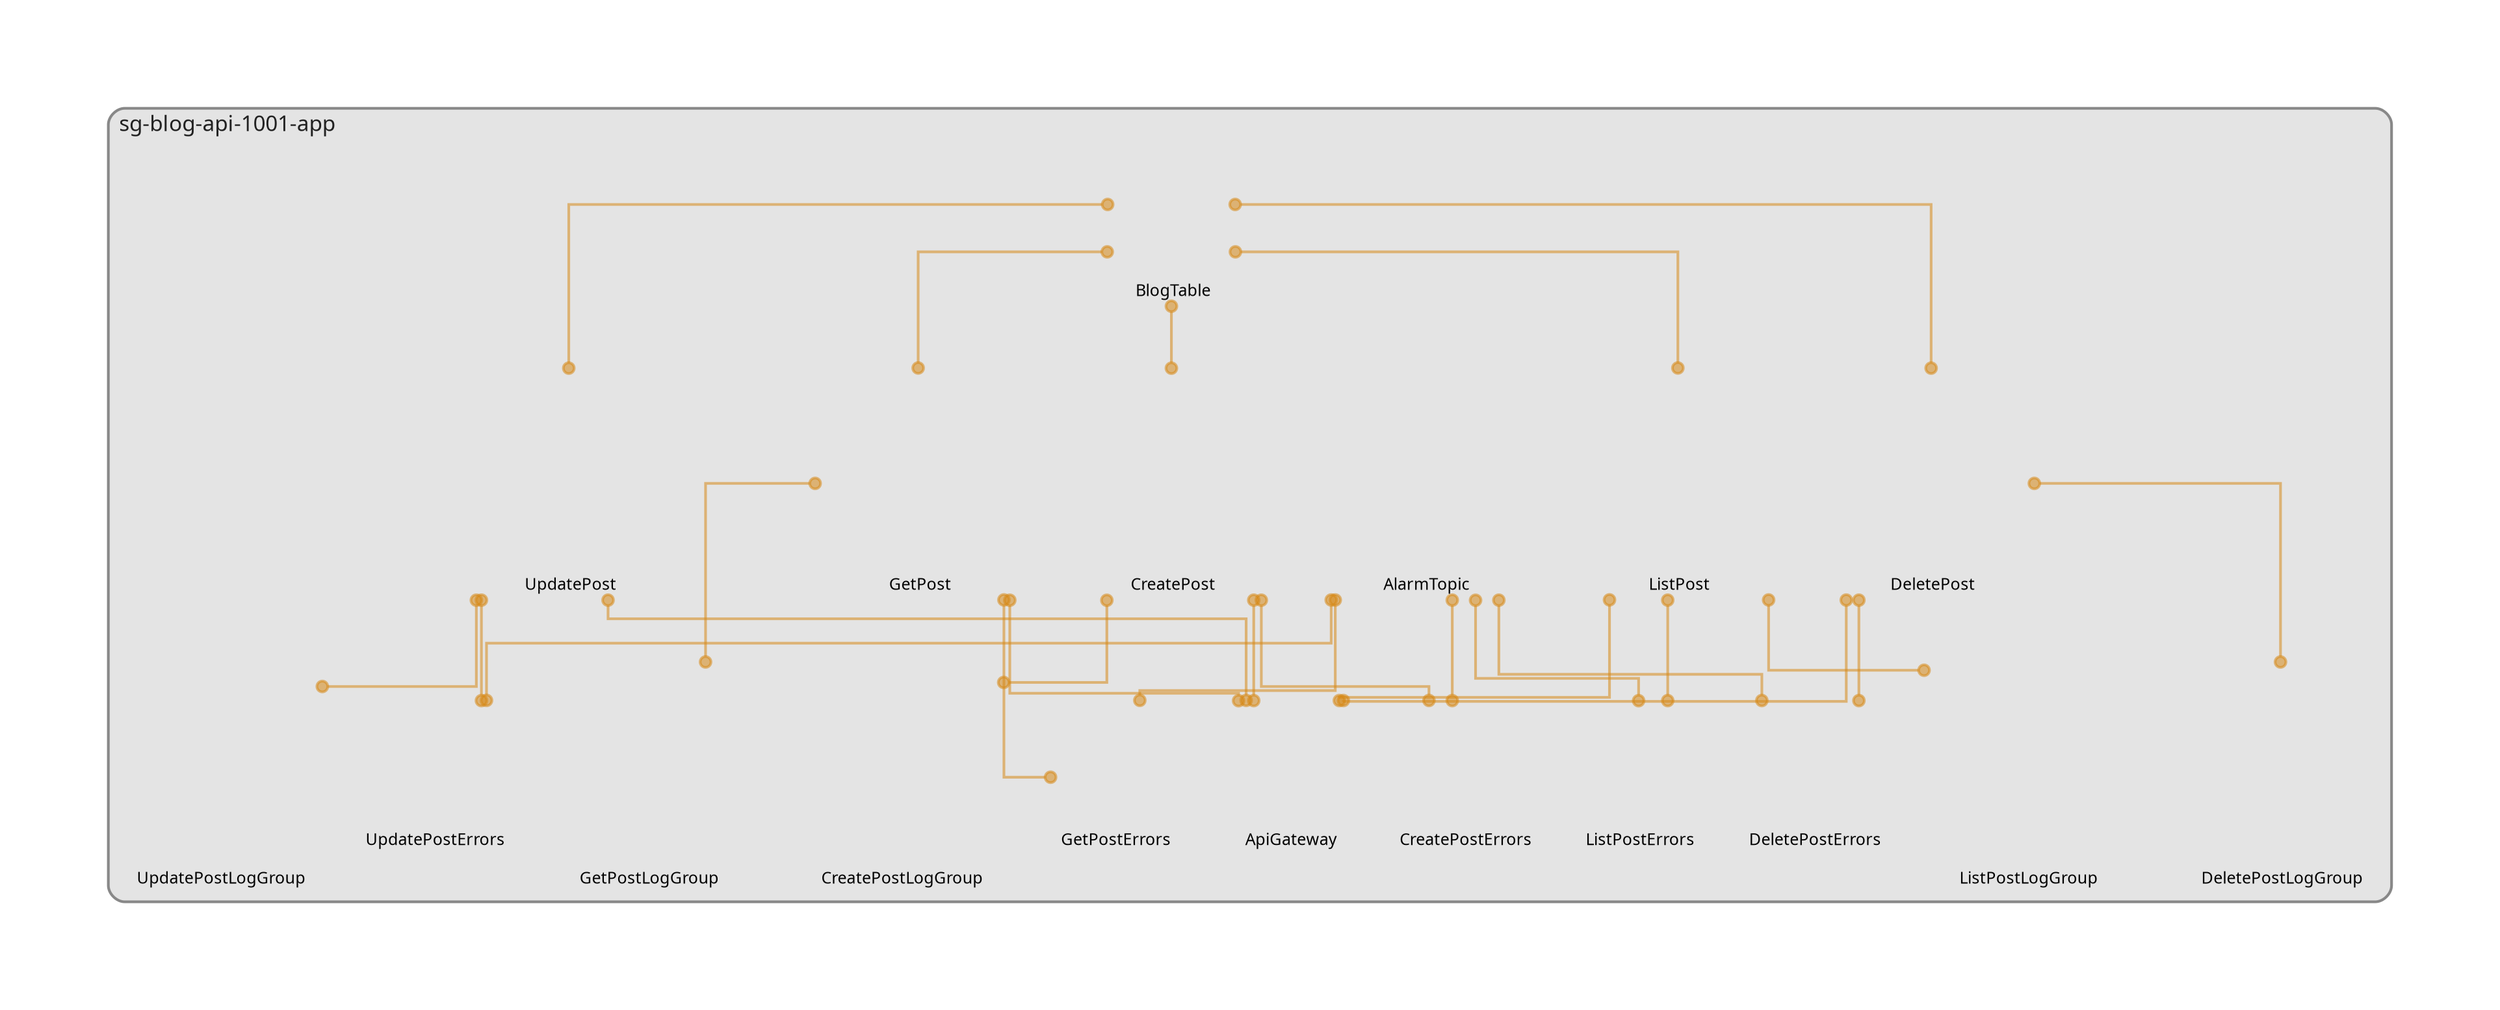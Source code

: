 digraph "Diagram" {
  splines = "ortho";
  pad = "1.0";
  nodesep = "0.60";
  ranksep = "0.75";
  fontname = "Sans-Serif";
  fontsize = "15";
  dpi = "200";
  rankdir = "BT";
  compound = "true";
  fontcolor = "#222222";
  edge [
    color = "#D5871488",
    penwidth = 2,
    arrowhead = "dot",
    arrowtail = "dot",
  ];
  node [
    shape = "box",
    style = "rounded",
    fixedsize = true,
    width = 1.7,
    height = 1.7,
    labelloc = "c",
    imagescale = true,
    fontname = "Sans-Serif",
    fontsize = 8,
    margin = 8,
  ];
  subgraph "sg-blog-api-1001-app" {
    subgraph "cluster-SubGraph.sg-blog-api-1001-app" {
      graph [
        label = "sg-blog-api-1001-app",
        labelloc = "b",
        labeljust = "l",
        margin = "10",
        fontsize = "16",
        penwidth = "2",
        pencolor = "#888888",
        style = "filled,rounded",
        fillcolor = "#e4e4e4",
      ];
      "sg-blog-api-1001-app/AlarmTopic" [
        label = " AlarmTopic",
        fontsize = 12,
        image = "C:\Dev\jakejscott\sg-blog-api\node_modules\cdk-dia\icons\aws\Service\Arch_App-Integration\Arch_64\Arch_AWS-Simple-Notification-Service_64@5x.png",
        imagescale = "true",
        imagepos = "tc",
        penwidth = "0",
        shape = "node",
        fixedsize = "true",
        labelloc = "b",
        width = 2,
        height = 2.266,
      ];
      "sg-blog-api-1001-app/BlogTable" [
        label = " BlogTable",
        fontsize = 12,
        image = "C:\Dev\jakejscott\sg-blog-api\node_modules\cdk-dia\icons\aws\Service\Arch_Database\64\Arch_Amazon-DynamoDB_64@5x.png",
        imagescale = "true",
        imagepos = "tc",
        penwidth = "0",
        shape = "node",
        fixedsize = "true",
        labelloc = "b",
        width = 1.2,
        height = 1.466,
      ];
      "sg-blog-api-1001-app/CreatePost" [
        label = " CreatePost",
        fontsize = 12,
        image = "C:\Dev\jakejscott\sg-blog-api\node_modules\cdk-dia\icons\aws\Service\Arch_Compute\64\Arch_AWS-Lambda_64@5x.png",
        imagescale = "true",
        imagepos = "tc",
        penwidth = "0",
        shape = "node",
        fixedsize = "true",
        labelloc = "b",
        width = 2,
        height = 2.266,
      ];
      "sg-blog-api-1001-app/CreatePostLogGroup" [
        label = " CreatePostLogGroup",
        fontsize = 12,
        image = "C:\Dev\jakejscott\sg-blog-api\node_modules\cdk-dia\icons\aws\Resource\Res_Management-Governance\Res_48_Dark\Res_Amazon-Cloudwatch_Logs_48_Dark_gen.png",
        imagescale = "true",
        imagepos = "tc",
        penwidth = "0",
        shape = "node",
        fixedsize = "true",
        labelloc = "b",
        width = 2,
        height = 2.266,
      ];
      "sg-blog-api-1001-app/CreatePostErrors" [
        label = " CreatePostErrors",
        fontsize = 12,
        image = "C:\Dev\jakejscott\sg-blog-api\node_modules\cdk-dia\icons\aws\Service\Arch_Management-Governance\64\Arch_Amazon-CloudWatch_64@5x.png",
        imagescale = "true",
        imagepos = "tc",
        penwidth = "0",
        shape = "node",
        fixedsize = "true",
        labelloc = "b",
        width = 1.2,
        height = 1.466,
      ];
      "sg-blog-api-1001-app/GetPost" [
        label = " GetPost",
        fontsize = 12,
        image = "C:\Dev\jakejscott\sg-blog-api\node_modules\cdk-dia\icons\aws\Service\Arch_Compute\64\Arch_AWS-Lambda_64@5x.png",
        imagescale = "true",
        imagepos = "tc",
        penwidth = "0",
        shape = "node",
        fixedsize = "true",
        labelloc = "b",
        width = 2,
        height = 2.266,
      ];
      "sg-blog-api-1001-app/GetPostLogGroup" [
        label = " GetPostLogGroup",
        fontsize = 12,
        image = "C:\Dev\jakejscott\sg-blog-api\node_modules\cdk-dia\icons\aws\Resource\Res_Management-Governance\Res_48_Dark\Res_Amazon-Cloudwatch_Logs_48_Dark_gen.png",
        imagescale = "true",
        imagepos = "tc",
        penwidth = "0",
        shape = "node",
        fixedsize = "true",
        labelloc = "b",
        width = 2,
        height = 2.266,
      ];
      "sg-blog-api-1001-app/GetPostErrors" [
        label = " GetPostErrors",
        fontsize = 12,
        image = "C:\Dev\jakejscott\sg-blog-api\node_modules\cdk-dia\icons\aws\Service\Arch_Management-Governance\64\Arch_Amazon-CloudWatch_64@5x.png",
        imagescale = "true",
        imagepos = "tc",
        penwidth = "0",
        shape = "node",
        fixedsize = "true",
        labelloc = "b",
        width = 1.2,
        height = 1.466,
      ];
      "sg-blog-api-1001-app/UpdatePost" [
        label = " UpdatePost",
        fontsize = 12,
        image = "C:\Dev\jakejscott\sg-blog-api\node_modules\cdk-dia\icons\aws\Service\Arch_Compute\64\Arch_AWS-Lambda_64@5x.png",
        imagescale = "true",
        imagepos = "tc",
        penwidth = "0",
        shape = "node",
        fixedsize = "true",
        labelloc = "b",
        width = 2,
        height = 2.266,
      ];
      "sg-blog-api-1001-app/UpdatePostLogGroup" [
        label = " UpdatePostLogGroup",
        fontsize = 12,
        image = "C:\Dev\jakejscott\sg-blog-api\node_modules\cdk-dia\icons\aws\Resource\Res_Management-Governance\Res_48_Dark\Res_Amazon-Cloudwatch_Logs_48_Dark_gen.png",
        imagescale = "true",
        imagepos = "tc",
        penwidth = "0",
        shape = "node",
        fixedsize = "true",
        labelloc = "b",
        width = 2,
        height = 2.266,
      ];
      "sg-blog-api-1001-app/UpdatePostErrors" [
        label = " UpdatePostErrors",
        fontsize = 12,
        image = "C:\Dev\jakejscott\sg-blog-api\node_modules\cdk-dia\icons\aws\Service\Arch_Management-Governance\64\Arch_Amazon-CloudWatch_64@5x.png",
        imagescale = "true",
        imagepos = "tc",
        penwidth = "0",
        shape = "node",
        fixedsize = "true",
        labelloc = "b",
        width = 1.2,
        height = 1.466,
      ];
      "sg-blog-api-1001-app/DeletePost" [
        label = " DeletePost",
        fontsize = 12,
        image = "C:\Dev\jakejscott\sg-blog-api\node_modules\cdk-dia\icons\aws\Service\Arch_Compute\64\Arch_AWS-Lambda_64@5x.png",
        imagescale = "true",
        imagepos = "tc",
        penwidth = "0",
        shape = "node",
        fixedsize = "true",
        labelloc = "b",
        width = 2,
        height = 2.266,
      ];
      "sg-blog-api-1001-app/DeletePostLogGroup" [
        label = " DeletePostLogGroup",
        fontsize = 12,
        image = "C:\Dev\jakejscott\sg-blog-api\node_modules\cdk-dia\icons\aws\Resource\Res_Management-Governance\Res_48_Dark\Res_Amazon-Cloudwatch_Logs_48_Dark_gen.png",
        imagescale = "true",
        imagepos = "tc",
        penwidth = "0",
        shape = "node",
        fixedsize = "true",
        labelloc = "b",
        width = 2,
        height = 2.266,
      ];
      "sg-blog-api-1001-app/DeletePostErrors" [
        label = " DeletePostErrors",
        fontsize = 12,
        image = "C:\Dev\jakejscott\sg-blog-api\node_modules\cdk-dia\icons\aws\Service\Arch_Management-Governance\64\Arch_Amazon-CloudWatch_64@5x.png",
        imagescale = "true",
        imagepos = "tc",
        penwidth = "0",
        shape = "node",
        fixedsize = "true",
        labelloc = "b",
        width = 1.2,
        height = 1.466,
      ];
      "sg-blog-api-1001-app/ListPost" [
        label = " ListPost",
        fontsize = 12,
        image = "C:\Dev\jakejscott\sg-blog-api\node_modules\cdk-dia\icons\aws\Service\Arch_Compute\64\Arch_AWS-Lambda_64@5x.png",
        imagescale = "true",
        imagepos = "tc",
        penwidth = "0",
        shape = "node",
        fixedsize = "true",
        labelloc = "b",
        width = 2,
        height = 2.266,
      ];
      "sg-blog-api-1001-app/ListPostLogGroup" [
        label = " ListPostLogGroup",
        fontsize = 12,
        image = "C:\Dev\jakejscott\sg-blog-api\node_modules\cdk-dia\icons\aws\Resource\Res_Management-Governance\Res_48_Dark\Res_Amazon-Cloudwatch_Logs_48_Dark_gen.png",
        imagescale = "true",
        imagepos = "tc",
        penwidth = "0",
        shape = "node",
        fixedsize = "true",
        labelloc = "b",
        width = 2,
        height = 2.266,
      ];
      "sg-blog-api-1001-app/ListPostErrors" [
        label = " ListPostErrors",
        fontsize = 12,
        image = "C:\Dev\jakejscott\sg-blog-api\node_modules\cdk-dia\icons\aws\Service\Arch_Management-Governance\64\Arch_Amazon-CloudWatch_64@5x.png",
        imagescale = "true",
        imagepos = "tc",
        penwidth = "0",
        shape = "node",
        fixedsize = "true",
        labelloc = "b",
        width = 1.2,
        height = 1.466,
      ];
      "sg-blog-api-1001-app/ApiGateway" [
        label = " ApiGateway",
        fontsize = 12,
        image = "C:\Dev\jakejscott\sg-blog-api\node_modules\cdk-dia\icons\aws\Service\Arch_Networking-Content\64\Arch_Amazon-API-Gateway_64@5x.png",
        imagescale = "true",
        imagepos = "tc",
        penwidth = "0",
        shape = "node",
        fixedsize = "true",
        labelloc = "b",
        width = 1.2,
        height = 1.466,
      ];
    }
  }
  "sg-blog-api-1001-app/CreatePost" -> "sg-blog-api-1001-app/BlogTable" [
    dir = "both",
  ];
  "sg-blog-api-1001-app/CreatePostLogGroup" -> "sg-blog-api-1001-app/CreatePost" [
    dir = "both",
  ];
  "sg-blog-api-1001-app/CreatePostErrors" -> "sg-blog-api-1001-app/AlarmTopic" [
    dir = "both",
  ];
  "sg-blog-api-1001-app/CreatePostErrors" -> "sg-blog-api-1001-app/CreatePost" [
    dir = "both",
  ];
  "sg-blog-api-1001-app/GetPost" -> "sg-blog-api-1001-app/BlogTable" [
    dir = "both",
  ];
  "sg-blog-api-1001-app/GetPostLogGroup" -> "sg-blog-api-1001-app/GetPost" [
    dir = "both",
  ];
  "sg-blog-api-1001-app/GetPostErrors" -> "sg-blog-api-1001-app/AlarmTopic" [
    dir = "both",
  ];
  "sg-blog-api-1001-app/GetPostErrors" -> "sg-blog-api-1001-app/GetPost" [
    dir = "both",
  ];
  "sg-blog-api-1001-app/UpdatePost" -> "sg-blog-api-1001-app/BlogTable" [
    dir = "both",
  ];
  "sg-blog-api-1001-app/UpdatePostLogGroup" -> "sg-blog-api-1001-app/UpdatePost" [
    dir = "both",
  ];
  "sg-blog-api-1001-app/UpdatePostErrors" -> "sg-blog-api-1001-app/AlarmTopic" [
    dir = "both",
  ];
  "sg-blog-api-1001-app/UpdatePostErrors" -> "sg-blog-api-1001-app/UpdatePost" [
    dir = "both",
  ];
  "sg-blog-api-1001-app/DeletePost" -> "sg-blog-api-1001-app/BlogTable" [
    dir = "both",
  ];
  "sg-blog-api-1001-app/DeletePostLogGroup" -> "sg-blog-api-1001-app/DeletePost" [
    dir = "both",
  ];
  "sg-blog-api-1001-app/DeletePostErrors" -> "sg-blog-api-1001-app/AlarmTopic" [
    dir = "both",
  ];
  "sg-blog-api-1001-app/DeletePostErrors" -> "sg-blog-api-1001-app/DeletePost" [
    dir = "both",
  ];
  "sg-blog-api-1001-app/ListPost" -> "sg-blog-api-1001-app/BlogTable" [
    dir = "both",
  ];
  "sg-blog-api-1001-app/ListPostLogGroup" -> "sg-blog-api-1001-app/ListPost" [
    dir = "both",
  ];
  "sg-blog-api-1001-app/ListPostErrors" -> "sg-blog-api-1001-app/AlarmTopic" [
    dir = "both",
  ];
  "sg-blog-api-1001-app/ListPostErrors" -> "sg-blog-api-1001-app/ListPost" [
    dir = "both",
  ];
  "sg-blog-api-1001-app/ApiGateway" -> "sg-blog-api-1001-app/ListPost" [
    dir = "both",
  ];
  "sg-blog-api-1001-app/ApiGateway" -> "sg-blog-api-1001-app/CreatePost" [
    dir = "both",
  ];
  "sg-blog-api-1001-app/ApiGateway" -> "sg-blog-api-1001-app/GetPost" [
    dir = "both",
  ];
  "sg-blog-api-1001-app/ApiGateway" -> "sg-blog-api-1001-app/UpdatePost" [
    dir = "both",
  ];
  "sg-blog-api-1001-app/ApiGateway" -> "sg-blog-api-1001-app/DeletePost" [
    dir = "both",
  ];
}